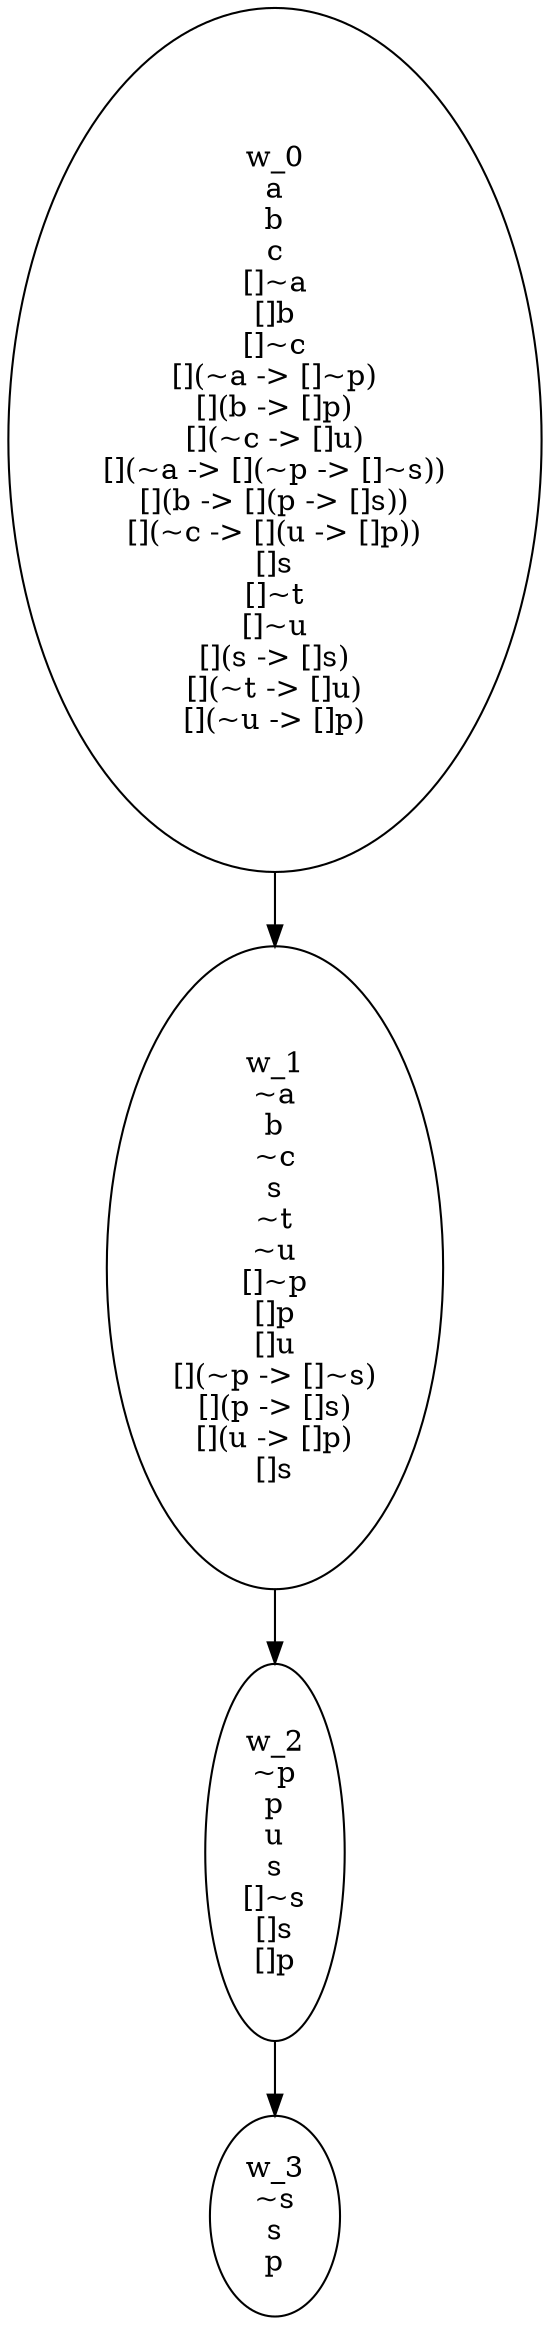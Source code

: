 digraph "ob_gen_outputs\graph3" {
	w_0 [label="w_0
a
b
c
[]~a
[]b
[]~c
[](~a -> []~p)
[](b -> []p)
[](~c -> []u)
[](~a -> [](~p -> []~s))
[](b -> [](p -> []s))
[](~c -> [](u -> []p))
[]s
[]~t
[]~u
[](s -> []s)
[](~t -> []u)
[](~u -> []p)"]
	w_1 [label="w_1
~a
b
~c
s
~t
~u
[]~p
[]p
[]u
[](~p -> []~s)
[](p -> []s)
[](u -> []p)
[]s"]
	w_2 [label="w_2
~p
p
u
s
[]~s
[]s
[]p"]
	w_3 [label="w_3
~s
s
p"]
	w_0 -> w_1
	w_1 -> w_2
	w_2 -> w_3
}
